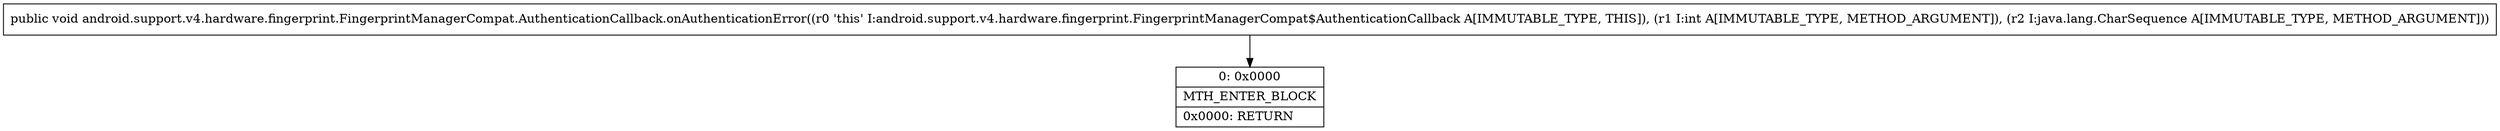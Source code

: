 digraph "CFG forandroid.support.v4.hardware.fingerprint.FingerprintManagerCompat.AuthenticationCallback.onAuthenticationError(ILjava\/lang\/CharSequence;)V" {
Node_0 [shape=record,label="{0\:\ 0x0000|MTH_ENTER_BLOCK\l|0x0000: RETURN   \l}"];
MethodNode[shape=record,label="{public void android.support.v4.hardware.fingerprint.FingerprintManagerCompat.AuthenticationCallback.onAuthenticationError((r0 'this' I:android.support.v4.hardware.fingerprint.FingerprintManagerCompat$AuthenticationCallback A[IMMUTABLE_TYPE, THIS]), (r1 I:int A[IMMUTABLE_TYPE, METHOD_ARGUMENT]), (r2 I:java.lang.CharSequence A[IMMUTABLE_TYPE, METHOD_ARGUMENT])) }"];
MethodNode -> Node_0;
}

